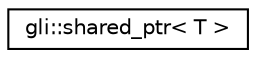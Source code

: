 digraph "Graphical Class Hierarchy"
{
  edge [fontname="Helvetica",fontsize="10",labelfontname="Helvetica",labelfontsize="10"];
  node [fontname="Helvetica",fontsize="10",shape=record];
  rankdir="LR";
  Node1 [label="gli::shared_ptr\< T \>",height=0.2,width=0.4,color="black", fillcolor="white", style="filled",URL="$classgli_1_1shared__ptr.html"];
}
